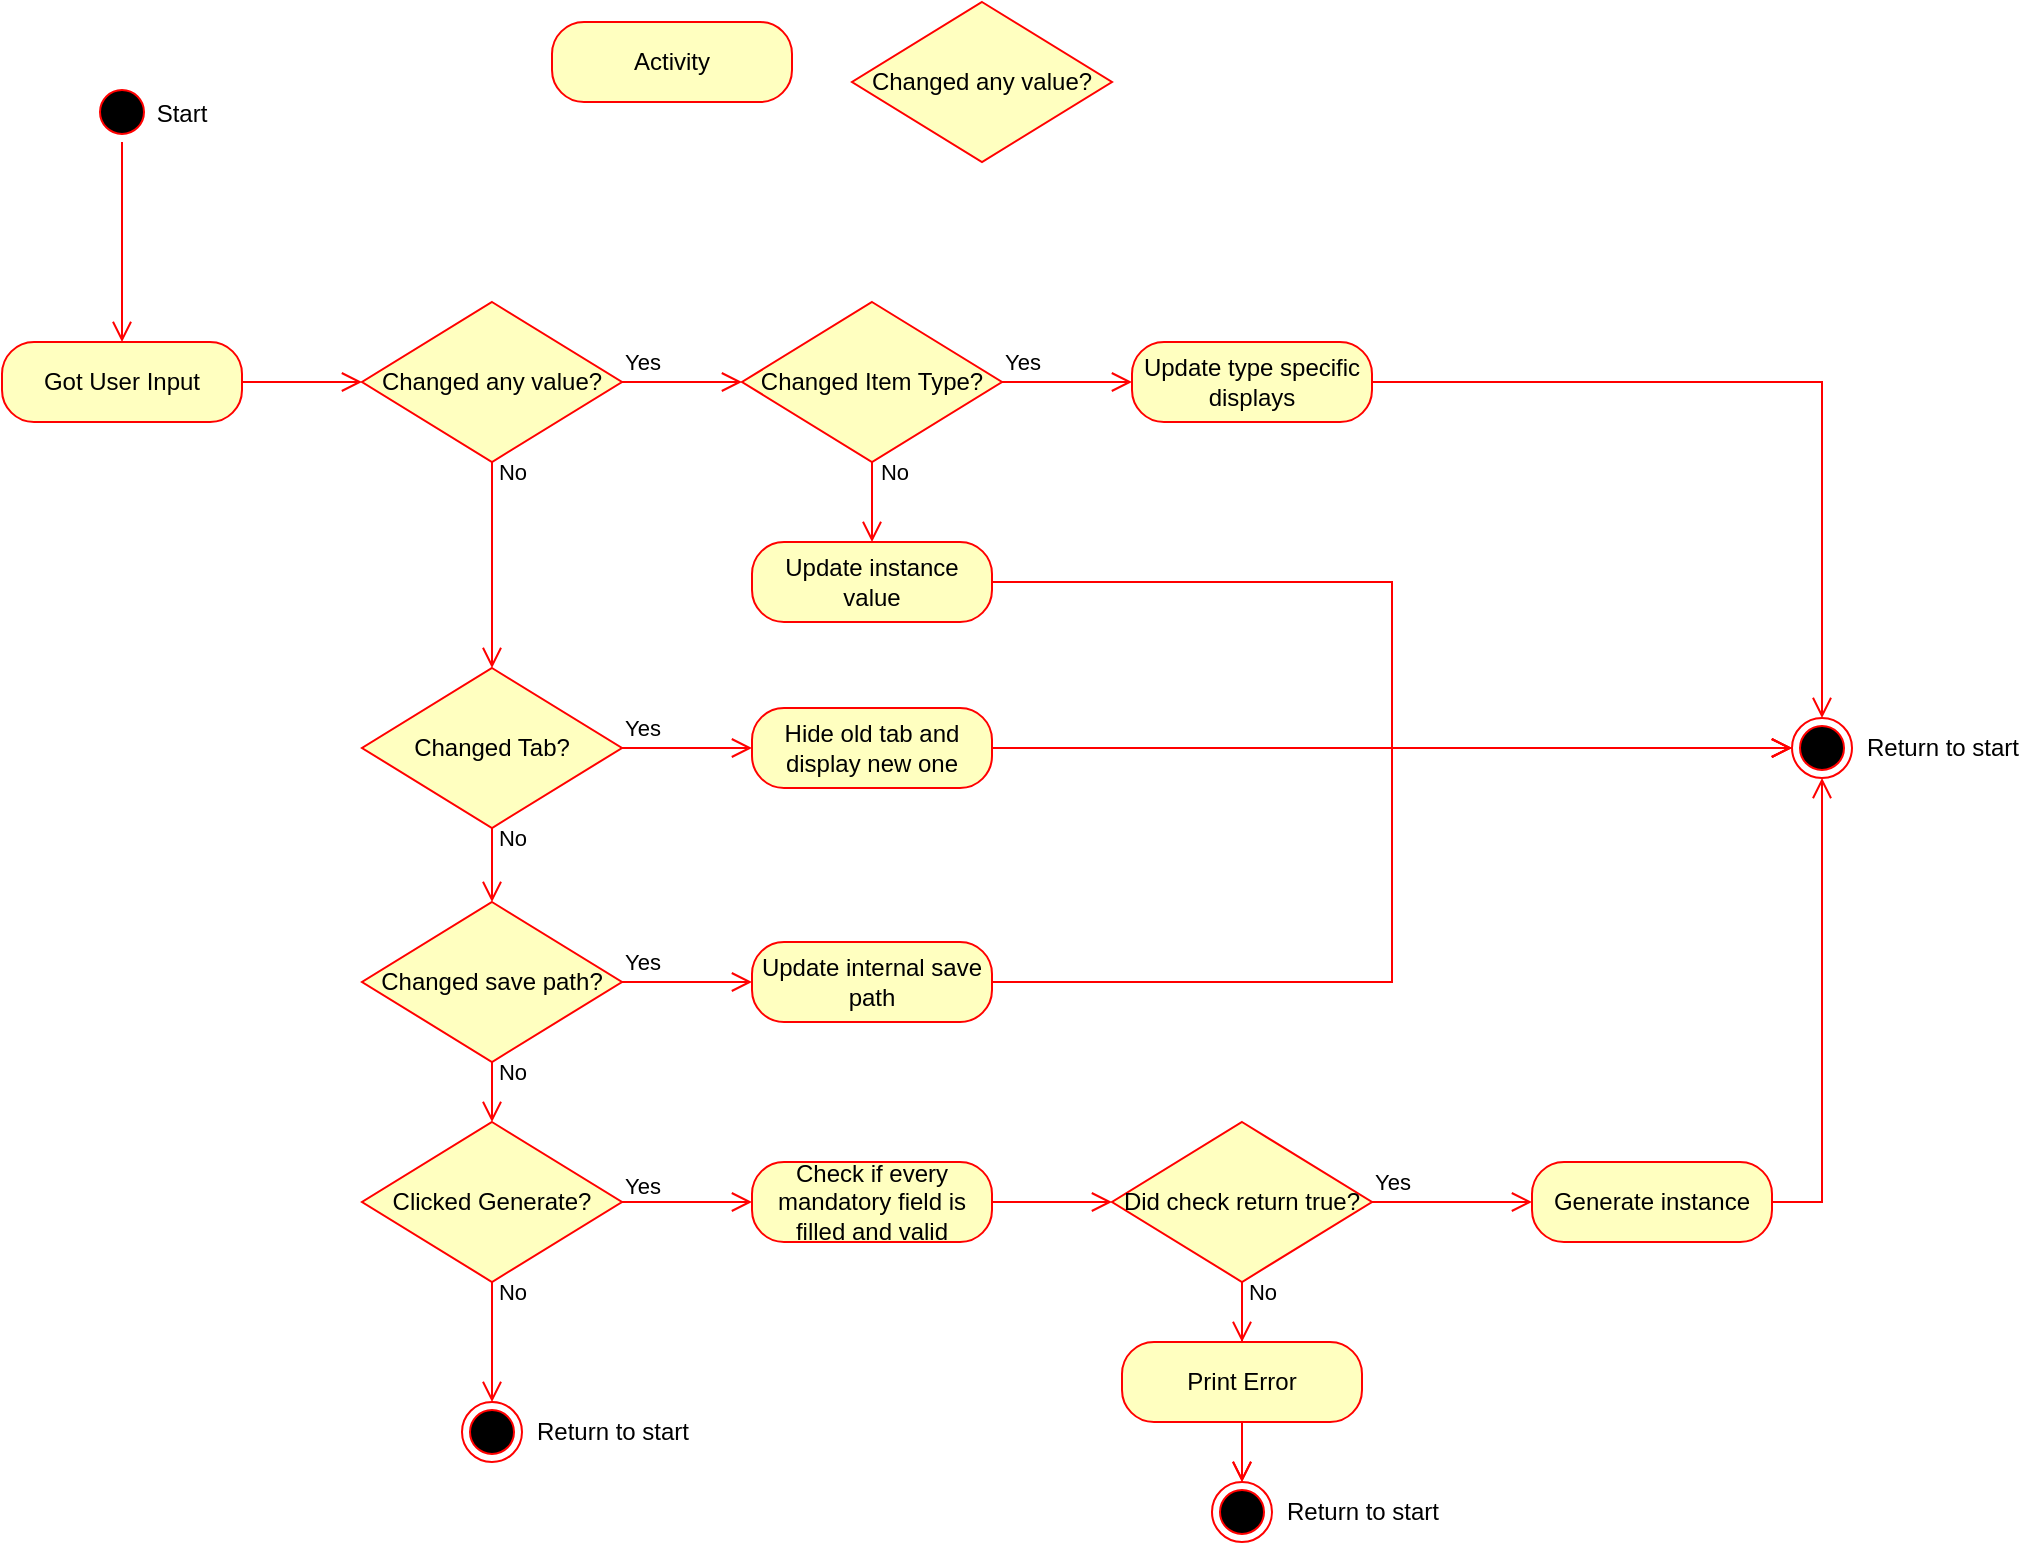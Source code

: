 <mxfile version="24.7.6">
  <diagram name="Page-1" id="e7e014a7-5840-1c2e-5031-d8a46d1fe8dd">
    <mxGraphModel dx="2392" dy="928" grid="1" gridSize="10" guides="1" tooltips="1" connect="1" arrows="1" fold="1" page="1" pageScale="1" pageWidth="1169" pageHeight="826" background="none" math="0" shadow="0">
      <root>
        <mxCell id="0" />
        <mxCell id="1" parent="0" />
        <mxCell id="5" value="Start" style="ellipse;shape=startState;fillColor=#000000;strokeColor=#ff0000;spacingLeft=60;" parent="1" vertex="1">
          <mxGeometry x="130" y="40" width="30" height="30" as="geometry" />
        </mxCell>
        <mxCell id="6" value="" style="edgeStyle=elbowEdgeStyle;elbow=horizontal;verticalAlign=bottom;endArrow=open;endSize=8;strokeColor=#FF0000;endFill=1;rounded=0;entryX=0.5;entryY=0;entryDx=0;entryDy=0;" parent="1" source="5" target="kETFKb8yOWNyLw1JTbQq-47" edge="1">
          <mxGeometry as="geometry">
            <mxPoint x="145" y="150" as="targetPoint" />
          </mxGeometry>
        </mxCell>
        <mxCell id="kETFKb8yOWNyLw1JTbQq-55" style="edgeStyle=orthogonalEdgeStyle;rounded=0;orthogonalLoop=1;jettySize=auto;html=1;entryX=0;entryY=0.5;entryDx=0;entryDy=0;strokeColor=#ff0000;align=left;verticalAlign=top;fontFamily=Helvetica;fontSize=11;fontColor=default;labelBackgroundColor=default;endArrow=open;endSize=8;" edge="1" parent="1" source="kETFKb8yOWNyLw1JTbQq-47" target="kETFKb8yOWNyLw1JTbQq-52">
          <mxGeometry relative="1" as="geometry" />
        </mxCell>
        <mxCell id="kETFKb8yOWNyLw1JTbQq-47" value="Got User Input" style="rounded=1;whiteSpace=wrap;html=1;arcSize=40;fontColor=#000000;fillColor=#ffffc0;strokeColor=#ff0000;" vertex="1" parent="1">
          <mxGeometry x="85" y="170" width="120" height="40" as="geometry" />
        </mxCell>
        <mxCell id="kETFKb8yOWNyLw1JTbQq-82" style="edgeStyle=orthogonalEdgeStyle;rounded=0;orthogonalLoop=1;jettySize=auto;html=1;entryX=0;entryY=0.5;entryDx=0;entryDy=0;strokeColor=#ff0000;align=left;verticalAlign=top;fontFamily=Helvetica;fontSize=11;fontColor=default;labelBackgroundColor=default;endArrow=open;endSize=8;" edge="1" parent="1" source="kETFKb8yOWNyLw1JTbQq-52" target="kETFKb8yOWNyLw1JTbQq-60">
          <mxGeometry relative="1" as="geometry" />
        </mxCell>
        <mxCell id="kETFKb8yOWNyLw1JTbQq-99" value="Yes" style="edgeLabel;html=1;align=center;verticalAlign=middle;resizable=0;points=[];" vertex="1" connectable="0" parent="kETFKb8yOWNyLw1JTbQq-82">
          <mxGeometry x="-1" relative="1" as="geometry">
            <mxPoint x="10" y="-10" as="offset" />
          </mxGeometry>
        </mxCell>
        <mxCell id="kETFKb8yOWNyLw1JTbQq-86" style="edgeStyle=orthogonalEdgeStyle;rounded=0;orthogonalLoop=1;jettySize=auto;html=1;entryX=0.5;entryY=0;entryDx=0;entryDy=0;strokeColor=#ff0000;align=left;verticalAlign=top;fontFamily=Helvetica;fontSize=11;fontColor=default;labelBackgroundColor=default;endArrow=open;endSize=8;" edge="1" parent="1" source="kETFKb8yOWNyLw1JTbQq-52" target="kETFKb8yOWNyLw1JTbQq-63">
          <mxGeometry relative="1" as="geometry" />
        </mxCell>
        <mxCell id="kETFKb8yOWNyLw1JTbQq-89" value="No" style="edgeLabel;html=1;align=center;verticalAlign=middle;resizable=0;points=[];" vertex="1" connectable="0" parent="kETFKb8yOWNyLw1JTbQq-86">
          <mxGeometry x="-1" relative="1" as="geometry">
            <mxPoint x="10" y="5" as="offset" />
          </mxGeometry>
        </mxCell>
        <mxCell id="kETFKb8yOWNyLw1JTbQq-52" value="Changed any value?" style="rhombus;whiteSpace=wrap;html=1;fontColor=#000000;fillColor=#ffffc0;strokeColor=#ff0000;" vertex="1" parent="1">
          <mxGeometry x="265" y="150" width="130" height="80" as="geometry" />
        </mxCell>
        <mxCell id="kETFKb8yOWNyLw1JTbQq-121" style="edgeStyle=orthogonalEdgeStyle;rounded=0;orthogonalLoop=1;jettySize=auto;html=1;entryX=0.5;entryY=0;entryDx=0;entryDy=0;strokeColor=#ff0000;align=left;verticalAlign=top;fontFamily=Helvetica;fontSize=11;fontColor=default;labelBackgroundColor=default;endArrow=open;endSize=8;" edge="1" parent="1" source="kETFKb8yOWNyLw1JTbQq-56" target="kETFKb8yOWNyLw1JTbQq-116">
          <mxGeometry relative="1" as="geometry" />
        </mxCell>
        <mxCell id="kETFKb8yOWNyLw1JTbQq-56" value="Update type specific displays" style="rounded=1;whiteSpace=wrap;html=1;arcSize=40;fontColor=#000000;fillColor=#ffffc0;strokeColor=#ff0000;" vertex="1" parent="1">
          <mxGeometry x="650" y="170" width="120" height="40" as="geometry" />
        </mxCell>
        <mxCell id="kETFKb8yOWNyLw1JTbQq-100" style="edgeStyle=orthogonalEdgeStyle;rounded=0;orthogonalLoop=1;jettySize=auto;html=1;entryX=0.5;entryY=0;entryDx=0;entryDy=0;strokeColor=#ff0000;align=left;verticalAlign=top;fontFamily=Helvetica;fontSize=11;fontColor=default;labelBackgroundColor=default;endArrow=open;endSize=8;" edge="1" parent="1" source="kETFKb8yOWNyLw1JTbQq-60" target="kETFKb8yOWNyLw1JTbQq-61">
          <mxGeometry relative="1" as="geometry" />
        </mxCell>
        <mxCell id="kETFKb8yOWNyLw1JTbQq-123" value="No" style="edgeLabel;html=1;align=center;verticalAlign=middle;resizable=0;points=[];" vertex="1" connectable="0" parent="kETFKb8yOWNyLw1JTbQq-100">
          <mxGeometry x="-1" y="1" relative="1" as="geometry">
            <mxPoint x="10" y="5" as="offset" />
          </mxGeometry>
        </mxCell>
        <mxCell id="kETFKb8yOWNyLw1JTbQq-58" value="Changed any value?" style="rhombus;whiteSpace=wrap;html=1;fontColor=#000000;fillColor=#ffffc0;strokeColor=#ff0000;" vertex="1" parent="1">
          <mxGeometry x="510" width="130" height="80" as="geometry" />
        </mxCell>
        <mxCell id="kETFKb8yOWNyLw1JTbQq-101" value="" style="edgeStyle=orthogonalEdgeStyle;rounded=0;orthogonalLoop=1;jettySize=auto;html=1;align=left;verticalAlign=top;fontFamily=Helvetica;fontSize=11;fontColor=default;labelBackgroundColor=default;resizable=0;fillColor=none;gradientColor=none;strokeColor=#ff0000;endArrow=open;endSize=8;" edge="1" parent="1" source="kETFKb8yOWNyLw1JTbQq-60" target="kETFKb8yOWNyLw1JTbQq-56">
          <mxGeometry relative="1" as="geometry" />
        </mxCell>
        <mxCell id="kETFKb8yOWNyLw1JTbQq-125" value="Yes" style="edgeLabel;html=1;align=center;verticalAlign=middle;resizable=0;points=[];" vertex="1" connectable="0" parent="kETFKb8yOWNyLw1JTbQq-101">
          <mxGeometry x="-1" relative="1" as="geometry">
            <mxPoint x="10" y="-10" as="offset" />
          </mxGeometry>
        </mxCell>
        <mxCell id="kETFKb8yOWNyLw1JTbQq-59" value="Activity" style="rounded=1;whiteSpace=wrap;html=1;arcSize=40;fontColor=#000000;fillColor=#ffffc0;strokeColor=#ff0000;" vertex="1" parent="1">
          <mxGeometry x="360" y="10" width="120" height="40" as="geometry" />
        </mxCell>
        <mxCell id="kETFKb8yOWNyLw1JTbQq-60" value="Changed Item Type?" style="rhombus;whiteSpace=wrap;html=1;fontColor=#000000;fillColor=#ffffc0;strokeColor=#ff0000;" vertex="1" parent="1">
          <mxGeometry x="455" y="150" width="130" height="80" as="geometry" />
        </mxCell>
        <mxCell id="kETFKb8yOWNyLw1JTbQq-120" style="edgeStyle=orthogonalEdgeStyle;rounded=0;orthogonalLoop=1;jettySize=auto;html=1;entryX=0;entryY=0.5;entryDx=0;entryDy=0;strokeColor=#ff0000;align=left;verticalAlign=top;fontFamily=Helvetica;fontSize=11;fontColor=default;labelBackgroundColor=default;endArrow=open;endSize=8;" edge="1" parent="1" source="kETFKb8yOWNyLw1JTbQq-61" target="kETFKb8yOWNyLw1JTbQq-116">
          <mxGeometry relative="1" as="geometry" />
        </mxCell>
        <mxCell id="kETFKb8yOWNyLw1JTbQq-61" value="Update instance value" style="rounded=1;whiteSpace=wrap;html=1;arcSize=40;fontColor=#000000;fillColor=#ffffc0;strokeColor=#ff0000;" vertex="1" parent="1">
          <mxGeometry x="460" y="270" width="120" height="40" as="geometry" />
        </mxCell>
        <mxCell id="kETFKb8yOWNyLw1JTbQq-87" style="edgeStyle=orthogonalEdgeStyle;rounded=0;orthogonalLoop=1;jettySize=auto;html=1;entryX=0.5;entryY=0;entryDx=0;entryDy=0;strokeColor=#ff0000;align=left;verticalAlign=top;fontFamily=Helvetica;fontSize=11;fontColor=default;labelBackgroundColor=default;endArrow=open;endSize=8;" edge="1" parent="1" source="kETFKb8yOWNyLw1JTbQq-63" target="kETFKb8yOWNyLw1JTbQq-76">
          <mxGeometry relative="1" as="geometry" />
        </mxCell>
        <mxCell id="kETFKb8yOWNyLw1JTbQq-91" value="No" style="edgeLabel;html=1;align=center;verticalAlign=middle;resizable=0;points=[];" vertex="1" connectable="0" parent="kETFKb8yOWNyLw1JTbQq-87">
          <mxGeometry x="-1" relative="1" as="geometry">
            <mxPoint x="10" y="5" as="offset" />
          </mxGeometry>
        </mxCell>
        <mxCell id="kETFKb8yOWNyLw1JTbQq-106" value="" style="edgeStyle=orthogonalEdgeStyle;rounded=0;orthogonalLoop=1;jettySize=auto;html=1;strokeColor=#ff0000;align=left;verticalAlign=top;fontFamily=Helvetica;fontSize=11;fontColor=default;labelBackgroundColor=default;endArrow=open;endSize=8;" edge="1" parent="1" source="kETFKb8yOWNyLw1JTbQq-63" target="kETFKb8yOWNyLw1JTbQq-64">
          <mxGeometry relative="1" as="geometry" />
        </mxCell>
        <mxCell id="kETFKb8yOWNyLw1JTbQq-126" value="Yes" style="edgeLabel;html=1;align=center;verticalAlign=middle;resizable=0;points=[];" vertex="1" connectable="0" parent="kETFKb8yOWNyLw1JTbQq-106">
          <mxGeometry x="-1" relative="1" as="geometry">
            <mxPoint x="10" y="-10" as="offset" />
          </mxGeometry>
        </mxCell>
        <mxCell id="kETFKb8yOWNyLw1JTbQq-63" value="Changed Tab?" style="rhombus;whiteSpace=wrap;html=1;fontColor=#000000;fillColor=#ffffc0;strokeColor=#ff0000;" vertex="1" parent="1">
          <mxGeometry x="265" y="333" width="130" height="80" as="geometry" />
        </mxCell>
        <mxCell id="kETFKb8yOWNyLw1JTbQq-119" style="edgeStyle=orthogonalEdgeStyle;rounded=0;orthogonalLoop=1;jettySize=auto;html=1;entryX=0;entryY=0.5;entryDx=0;entryDy=0;strokeColor=#ff0000;align=left;verticalAlign=top;fontFamily=Helvetica;fontSize=11;fontColor=default;labelBackgroundColor=default;endArrow=open;endSize=8;" edge="1" parent="1" source="kETFKb8yOWNyLw1JTbQq-64" target="kETFKb8yOWNyLw1JTbQq-116">
          <mxGeometry relative="1" as="geometry" />
        </mxCell>
        <mxCell id="kETFKb8yOWNyLw1JTbQq-64" value="Hide old tab and display new one" style="rounded=1;whiteSpace=wrap;html=1;arcSize=40;fontColor=#000000;fillColor=#ffffc0;strokeColor=#ff0000;" vertex="1" parent="1">
          <mxGeometry x="460" y="353" width="120" height="40" as="geometry" />
        </mxCell>
        <mxCell id="kETFKb8yOWNyLw1JTbQq-95" style="edgeStyle=orthogonalEdgeStyle;rounded=0;orthogonalLoop=1;jettySize=auto;html=1;strokeColor=#ff0000;align=left;verticalAlign=top;fontFamily=Helvetica;fontSize=11;fontColor=default;labelBackgroundColor=default;endArrow=open;endSize=8;" edge="1" parent="1" source="kETFKb8yOWNyLw1JTbQq-65">
          <mxGeometry relative="1" as="geometry">
            <mxPoint x="330" y="700" as="targetPoint" />
          </mxGeometry>
        </mxCell>
        <mxCell id="kETFKb8yOWNyLw1JTbQq-98" value="No" style="edgeLabel;html=1;align=center;verticalAlign=middle;resizable=0;points=[];" vertex="1" connectable="0" parent="kETFKb8yOWNyLw1JTbQq-95">
          <mxGeometry x="-1" relative="1" as="geometry">
            <mxPoint x="10" y="5" as="offset" />
          </mxGeometry>
        </mxCell>
        <mxCell id="kETFKb8yOWNyLw1JTbQq-108" value="" style="edgeStyle=orthogonalEdgeStyle;rounded=0;orthogonalLoop=1;jettySize=auto;html=1;strokeColor=#ff0000;align=left;verticalAlign=top;fontFamily=Helvetica;fontSize=11;fontColor=default;labelBackgroundColor=default;endArrow=open;endSize=8;" edge="1" parent="1" source="kETFKb8yOWNyLw1JTbQq-65" target="kETFKb8yOWNyLw1JTbQq-70">
          <mxGeometry relative="1" as="geometry" />
        </mxCell>
        <mxCell id="kETFKb8yOWNyLw1JTbQq-129" value="Yes" style="edgeLabel;html=1;align=center;verticalAlign=middle;resizable=0;points=[];" vertex="1" connectable="0" parent="kETFKb8yOWNyLw1JTbQq-108">
          <mxGeometry x="-1" y="-2" relative="1" as="geometry">
            <mxPoint x="10" y="-10" as="offset" />
          </mxGeometry>
        </mxCell>
        <mxCell id="kETFKb8yOWNyLw1JTbQq-65" value="Clicked Generate?" style="rhombus;whiteSpace=wrap;html=1;fontColor=#000000;fillColor=#ffffc0;strokeColor=#ff0000;" vertex="1" parent="1">
          <mxGeometry x="265" y="560" width="130" height="80" as="geometry" />
        </mxCell>
        <mxCell id="kETFKb8yOWNyLw1JTbQq-109" value="" style="edgeStyle=orthogonalEdgeStyle;rounded=0;orthogonalLoop=1;jettySize=auto;html=1;strokeColor=#ff0000;align=left;verticalAlign=top;fontFamily=Helvetica;fontSize=11;fontColor=default;labelBackgroundColor=default;endArrow=open;endSize=8;" edge="1" parent="1" source="kETFKb8yOWNyLw1JTbQq-70" target="kETFKb8yOWNyLw1JTbQq-74">
          <mxGeometry relative="1" as="geometry" />
        </mxCell>
        <mxCell id="kETFKb8yOWNyLw1JTbQq-70" value="Check if every mandatory field is filled and valid" style="rounded=1;whiteSpace=wrap;html=1;arcSize=40;fontColor=#000000;fillColor=#ffffc0;strokeColor=#ff0000;" vertex="1" parent="1">
          <mxGeometry x="460" y="580" width="120" height="40" as="geometry" />
        </mxCell>
        <mxCell id="kETFKb8yOWNyLw1JTbQq-110" value="" style="edgeStyle=orthogonalEdgeStyle;rounded=0;orthogonalLoop=1;jettySize=auto;html=1;strokeColor=#ff0000;align=left;verticalAlign=top;fontFamily=Helvetica;fontSize=11;fontColor=default;labelBackgroundColor=default;endArrow=open;endSize=8;" edge="1" parent="1" source="kETFKb8yOWNyLw1JTbQq-74" target="kETFKb8yOWNyLw1JTbQq-75">
          <mxGeometry relative="1" as="geometry" />
        </mxCell>
        <mxCell id="kETFKb8yOWNyLw1JTbQq-131" value="Yes" style="edgeLabel;html=1;align=center;verticalAlign=middle;resizable=0;points=[];" vertex="1" connectable="0" parent="kETFKb8yOWNyLw1JTbQq-110">
          <mxGeometry x="-1" relative="1" as="geometry">
            <mxPoint x="10" y="-10" as="offset" />
          </mxGeometry>
        </mxCell>
        <mxCell id="kETFKb8yOWNyLw1JTbQq-133" value="" style="edgeStyle=orthogonalEdgeStyle;rounded=0;orthogonalLoop=1;jettySize=auto;html=1;strokeColor=#ff0000;align=left;verticalAlign=top;fontFamily=Helvetica;fontSize=11;fontColor=default;labelBackgroundColor=default;endArrow=open;endSize=8;" edge="1" parent="1" source="kETFKb8yOWNyLw1JTbQq-74" target="kETFKb8yOWNyLw1JTbQq-132">
          <mxGeometry relative="1" as="geometry" />
        </mxCell>
        <mxCell id="kETFKb8yOWNyLw1JTbQq-135" value="No" style="edgeLabel;html=1;align=center;verticalAlign=middle;resizable=0;points=[];" vertex="1" connectable="0" parent="kETFKb8yOWNyLw1JTbQq-133">
          <mxGeometry x="-1" relative="1" as="geometry">
            <mxPoint x="10" y="5" as="offset" />
          </mxGeometry>
        </mxCell>
        <mxCell id="kETFKb8yOWNyLw1JTbQq-115" value="" style="edgeStyle=orthogonalEdgeStyle;rounded=0;orthogonalLoop=1;jettySize=auto;html=1;strokeColor=#ff0000;align=left;verticalAlign=top;fontFamily=Helvetica;fontSize=11;fontColor=default;labelBackgroundColor=default;endArrow=open;endSize=8;" edge="1" parent="1" source="kETFKb8yOWNyLw1JTbQq-74" target="kETFKb8yOWNyLw1JTbQq-114">
          <mxGeometry relative="1" as="geometry" />
        </mxCell>
        <mxCell id="kETFKb8yOWNyLw1JTbQq-74" value="Did check return true?" style="rhombus;whiteSpace=wrap;html=1;fontColor=#000000;fillColor=#ffffc0;strokeColor=#ff0000;" vertex="1" parent="1">
          <mxGeometry x="640" y="560" width="130" height="80" as="geometry" />
        </mxCell>
        <mxCell id="kETFKb8yOWNyLw1JTbQq-117" style="edgeStyle=orthogonalEdgeStyle;rounded=0;orthogonalLoop=1;jettySize=auto;html=1;entryX=0.5;entryY=1;entryDx=0;entryDy=0;strokeColor=#ff0000;align=left;verticalAlign=top;fontFamily=Helvetica;fontSize=11;fontColor=default;labelBackgroundColor=default;endArrow=open;endSize=8;" edge="1" parent="1" source="kETFKb8yOWNyLw1JTbQq-75" target="kETFKb8yOWNyLw1JTbQq-116">
          <mxGeometry relative="1" as="geometry" />
        </mxCell>
        <mxCell id="kETFKb8yOWNyLw1JTbQq-75" value="Generate instance" style="rounded=1;whiteSpace=wrap;html=1;arcSize=40;fontColor=#000000;fillColor=#ffffc0;strokeColor=#ff0000;" vertex="1" parent="1">
          <mxGeometry x="850" y="580" width="120" height="40" as="geometry" />
        </mxCell>
        <mxCell id="kETFKb8yOWNyLw1JTbQq-88" style="edgeStyle=orthogonalEdgeStyle;rounded=0;orthogonalLoop=1;jettySize=auto;html=1;entryX=0.5;entryY=0;entryDx=0;entryDy=0;strokeColor=#ff0000;align=left;verticalAlign=top;fontFamily=Helvetica;fontSize=11;fontColor=default;labelBackgroundColor=default;endArrow=open;endSize=8;" edge="1" parent="1" source="kETFKb8yOWNyLw1JTbQq-76" target="kETFKb8yOWNyLw1JTbQq-65">
          <mxGeometry relative="1" as="geometry" />
        </mxCell>
        <mxCell id="kETFKb8yOWNyLw1JTbQq-93" value="No" style="edgeLabel;html=1;align=center;verticalAlign=middle;resizable=0;points=[];fontFamily=Helvetica;fontSize=11;fontColor=default;labelBackgroundColor=default;fillColor=none;gradientColor=none;" vertex="1" connectable="0" parent="kETFKb8yOWNyLw1JTbQq-88">
          <mxGeometry x="-1" relative="1" as="geometry">
            <mxPoint x="10" y="5" as="offset" />
          </mxGeometry>
        </mxCell>
        <mxCell id="kETFKb8yOWNyLw1JTbQq-107" value="" style="edgeStyle=orthogonalEdgeStyle;rounded=0;orthogonalLoop=1;jettySize=auto;html=1;strokeColor=#ff0000;align=left;verticalAlign=top;fontFamily=Helvetica;fontSize=11;fontColor=default;labelBackgroundColor=default;endArrow=open;endSize=8;" edge="1" parent="1" source="kETFKb8yOWNyLw1JTbQq-76" target="kETFKb8yOWNyLw1JTbQq-77">
          <mxGeometry relative="1" as="geometry" />
        </mxCell>
        <mxCell id="kETFKb8yOWNyLw1JTbQq-127" value="Yes" style="edgeLabel;html=1;align=center;verticalAlign=middle;resizable=0;points=[];" vertex="1" connectable="0" parent="kETFKb8yOWNyLw1JTbQq-107">
          <mxGeometry x="-1" relative="1" as="geometry">
            <mxPoint x="10" y="-10" as="offset" />
          </mxGeometry>
        </mxCell>
        <mxCell id="kETFKb8yOWNyLw1JTbQq-76" value="Changed save path?" style="rhombus;whiteSpace=wrap;html=1;fontColor=#000000;fillColor=#ffffc0;strokeColor=#ff0000;" vertex="1" parent="1">
          <mxGeometry x="265" y="450" width="130" height="80" as="geometry" />
        </mxCell>
        <mxCell id="kETFKb8yOWNyLw1JTbQq-118" style="edgeStyle=orthogonalEdgeStyle;rounded=0;orthogonalLoop=1;jettySize=auto;html=1;entryX=0;entryY=0.5;entryDx=0;entryDy=0;strokeColor=#ff0000;align=left;verticalAlign=top;fontFamily=Helvetica;fontSize=11;fontColor=default;labelBackgroundColor=default;endArrow=open;endSize=8;" edge="1" parent="1" source="kETFKb8yOWNyLw1JTbQq-77" target="kETFKb8yOWNyLw1JTbQq-116">
          <mxGeometry relative="1" as="geometry" />
        </mxCell>
        <mxCell id="kETFKb8yOWNyLw1JTbQq-77" value="Update internal save path" style="rounded=1;whiteSpace=wrap;html=1;arcSize=40;fontColor=#000000;fillColor=#ffffc0;strokeColor=#ff0000;" vertex="1" parent="1">
          <mxGeometry x="460" y="470" width="120" height="40" as="geometry" />
        </mxCell>
        <mxCell id="kETFKb8yOWNyLw1JTbQq-96" value="Return to start" style="ellipse;html=1;shape=endState;fillColor=#000000;strokeColor=#ff0000;spacingRight=0;spacingLeft=120;" vertex="1" parent="1">
          <mxGeometry x="315" y="700" width="30" height="30" as="geometry" />
        </mxCell>
        <mxCell id="kETFKb8yOWNyLw1JTbQq-114" value="Return to start" style="ellipse;html=1;shape=endState;fillColor=#000000;strokeColor=#ff0000;spacingRight=0;spacingLeft=120;" vertex="1" parent="1">
          <mxGeometry x="690" y="740" width="30" height="30" as="geometry" />
        </mxCell>
        <mxCell id="kETFKb8yOWNyLw1JTbQq-116" value="Return to start" style="ellipse;html=1;shape=endState;fillColor=#000000;strokeColor=#ff0000;spacingRight=0;spacingLeft=120;" vertex="1" parent="1">
          <mxGeometry x="980" y="358" width="30" height="30" as="geometry" />
        </mxCell>
        <mxCell id="kETFKb8yOWNyLw1JTbQq-134" value="" style="edgeStyle=orthogonalEdgeStyle;rounded=0;orthogonalLoop=1;jettySize=auto;html=1;strokeColor=#ff0000;align=left;verticalAlign=top;fontFamily=Helvetica;fontSize=11;fontColor=default;labelBackgroundColor=default;endArrow=open;endSize=8;" edge="1" parent="1" source="kETFKb8yOWNyLw1JTbQq-132" target="kETFKb8yOWNyLw1JTbQq-114">
          <mxGeometry relative="1" as="geometry" />
        </mxCell>
        <mxCell id="kETFKb8yOWNyLw1JTbQq-132" value="Print Error" style="rounded=1;whiteSpace=wrap;html=1;arcSize=40;fontColor=#000000;fillColor=#ffffc0;strokeColor=#ff0000;" vertex="1" parent="1">
          <mxGeometry x="645" y="670" width="120" height="40" as="geometry" />
        </mxCell>
      </root>
    </mxGraphModel>
  </diagram>
</mxfile>
